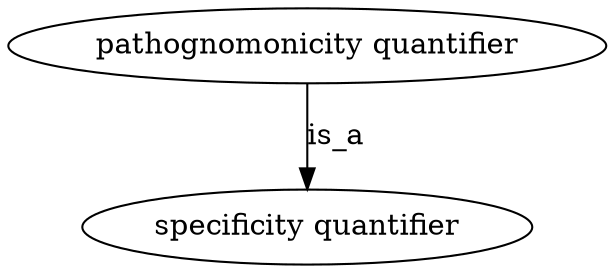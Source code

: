 digraph {
	graph [bb="0,0,287.27,123"];
	node [label="\N"];
	"pathognomonicity quantifier"	 [height=0.5,
		label="pathognomonicity quantifier",
		pos="143.64,105",
		width=3.9899];
	"specificity quantifier"	 [height=0.5,
		pos="143.64,18",
		width=2.997];
	"pathognomonicity quantifier" -> "specificity quantifier"	 [label=is_a,
		lp="157.64,61.5",
		pos="e,143.64,36.003 143.64,86.974 143.64,75.192 143.64,59.561 143.64,46.158"];
}

